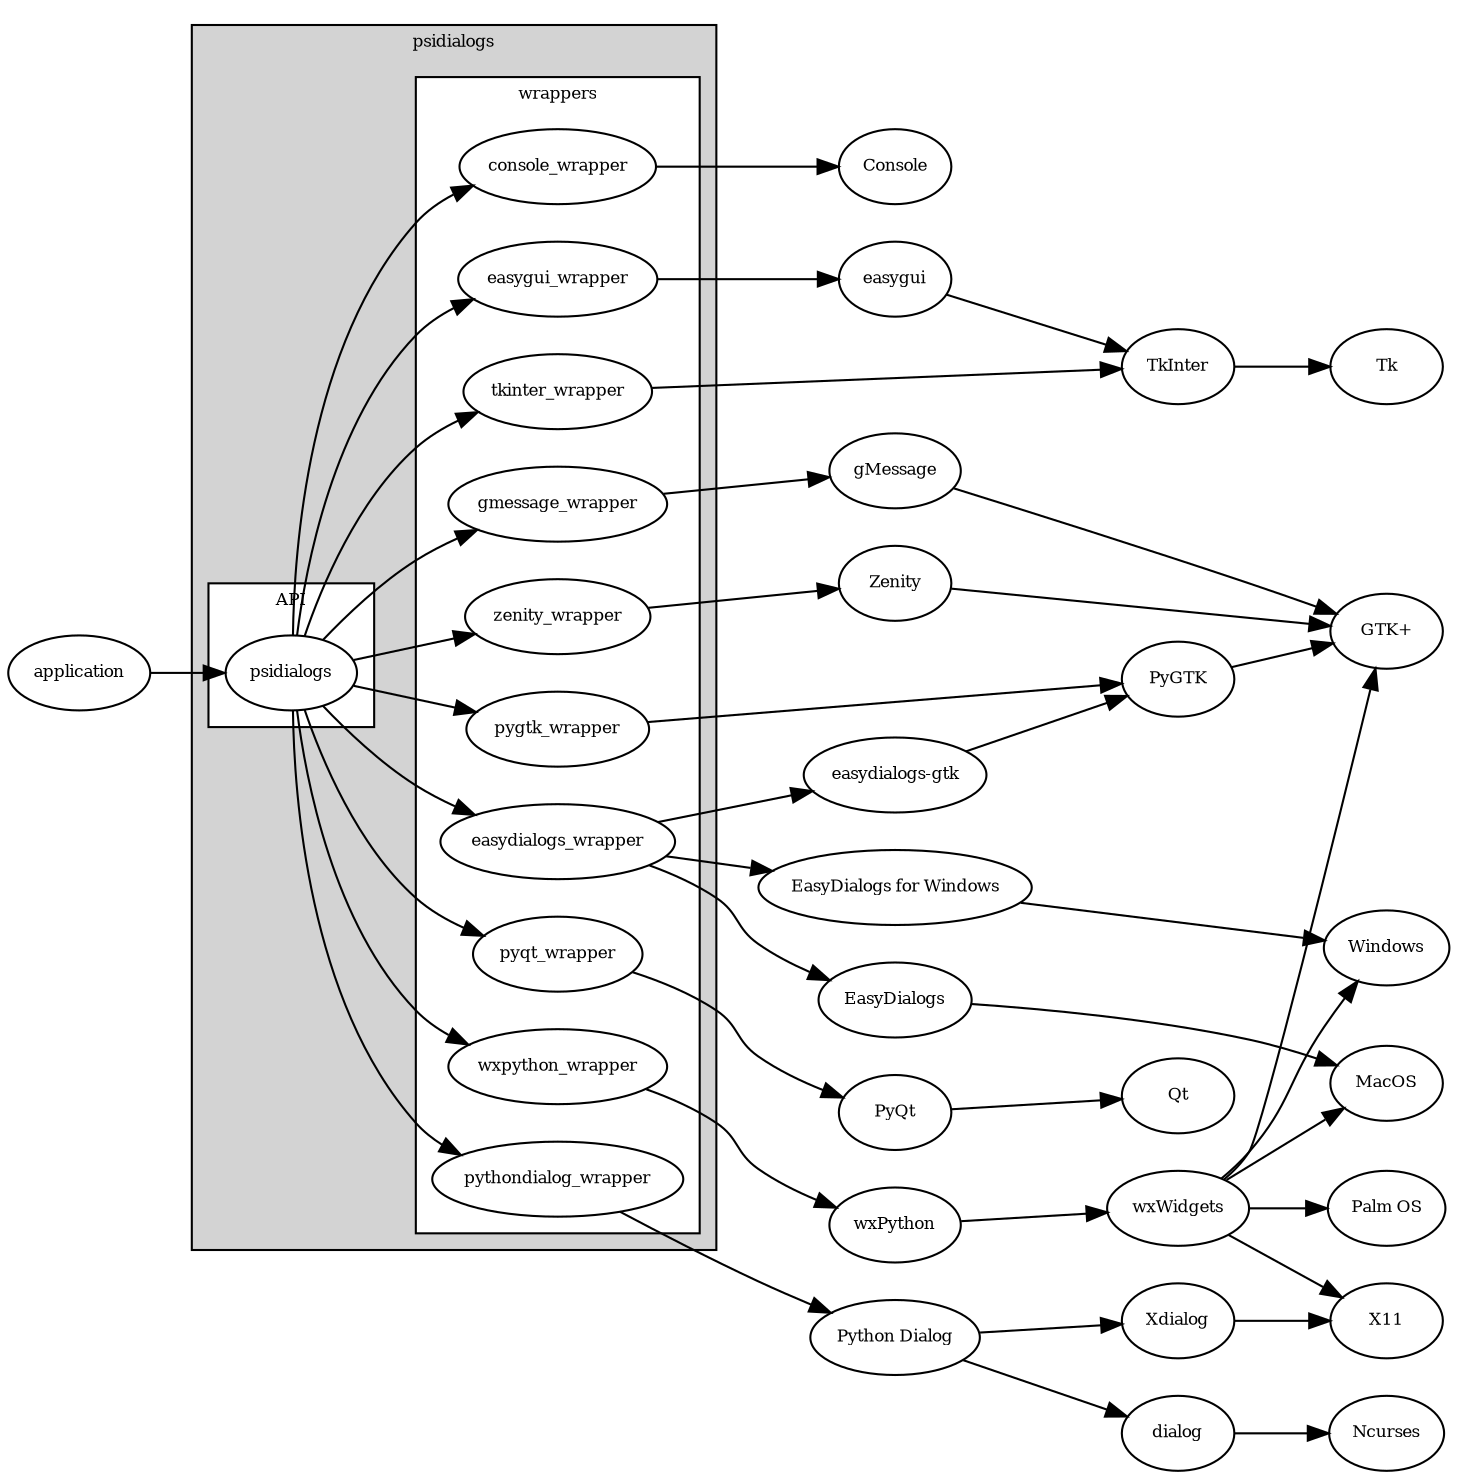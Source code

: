 digraph G {
rankdir=LR;
node [fontsize=8];
fontsize=8;

subgraph cluster_0 {
	label = "psidialogs";
	style=filled;
	fillcolor=lightgrey;
	subgraph cluster_1 {
		label = "API";
		style=filled;
		fillcolor=white;

		psidialogs;
	}
	subgraph cluster_2 {
		style=filled;
		fillcolor=white;
		label = "wrappers";

		psidialogs -> console_wrapper;
		psidialogs -> easygui_wrapper;
		psidialogs -> easydialogs_wrapper;
		psidialogs -> gmessage_wrapper;
		psidialogs -> pygtk_wrapper;
		psidialogs -> pyqt_wrapper;
		psidialogs -> pythondialog_wrapper;
		psidialogs -> tkinter_wrapper;
		psidialogs -> wxpython_wrapper;
		psidialogs -> zenity_wrapper;
	}
}
console_wrapper -> Console;
easygui_wrapper -> easygui -> TkInter -> Tk;
gmessage_wrapper -> gMessage -> "GTK+";
pyqt_wrapper -> PyQt -> Qt;
pythondialog_wrapper -> "Python Dialog" -> Xdialog -> X11;
"Python Dialog"  -> dialog -> Ncurses;
tkinter_wrapper -> TkInter;
zenity_wrapper -> Zenity -> "GTK+";

pygtk_wrapper -> PyGTK -> "GTK+";
wxpython_wrapper -> wxPython -> wxWidgets;
wxWidgets -> "GTK+";
wxWidgets -> MacOS;
wxWidgets -> Windows;
wxWidgets -> "Palm OS";
wxWidgets -> X11;

application -> psidialogs;

easydialogs_wrapper -> EasyDialogs -> MacOS;
easydialogs_wrapper -> "easydialogs-gtk" -> PyGTK;
easydialogs_wrapper -> "EasyDialogs for Windows" -> Windows;
}
